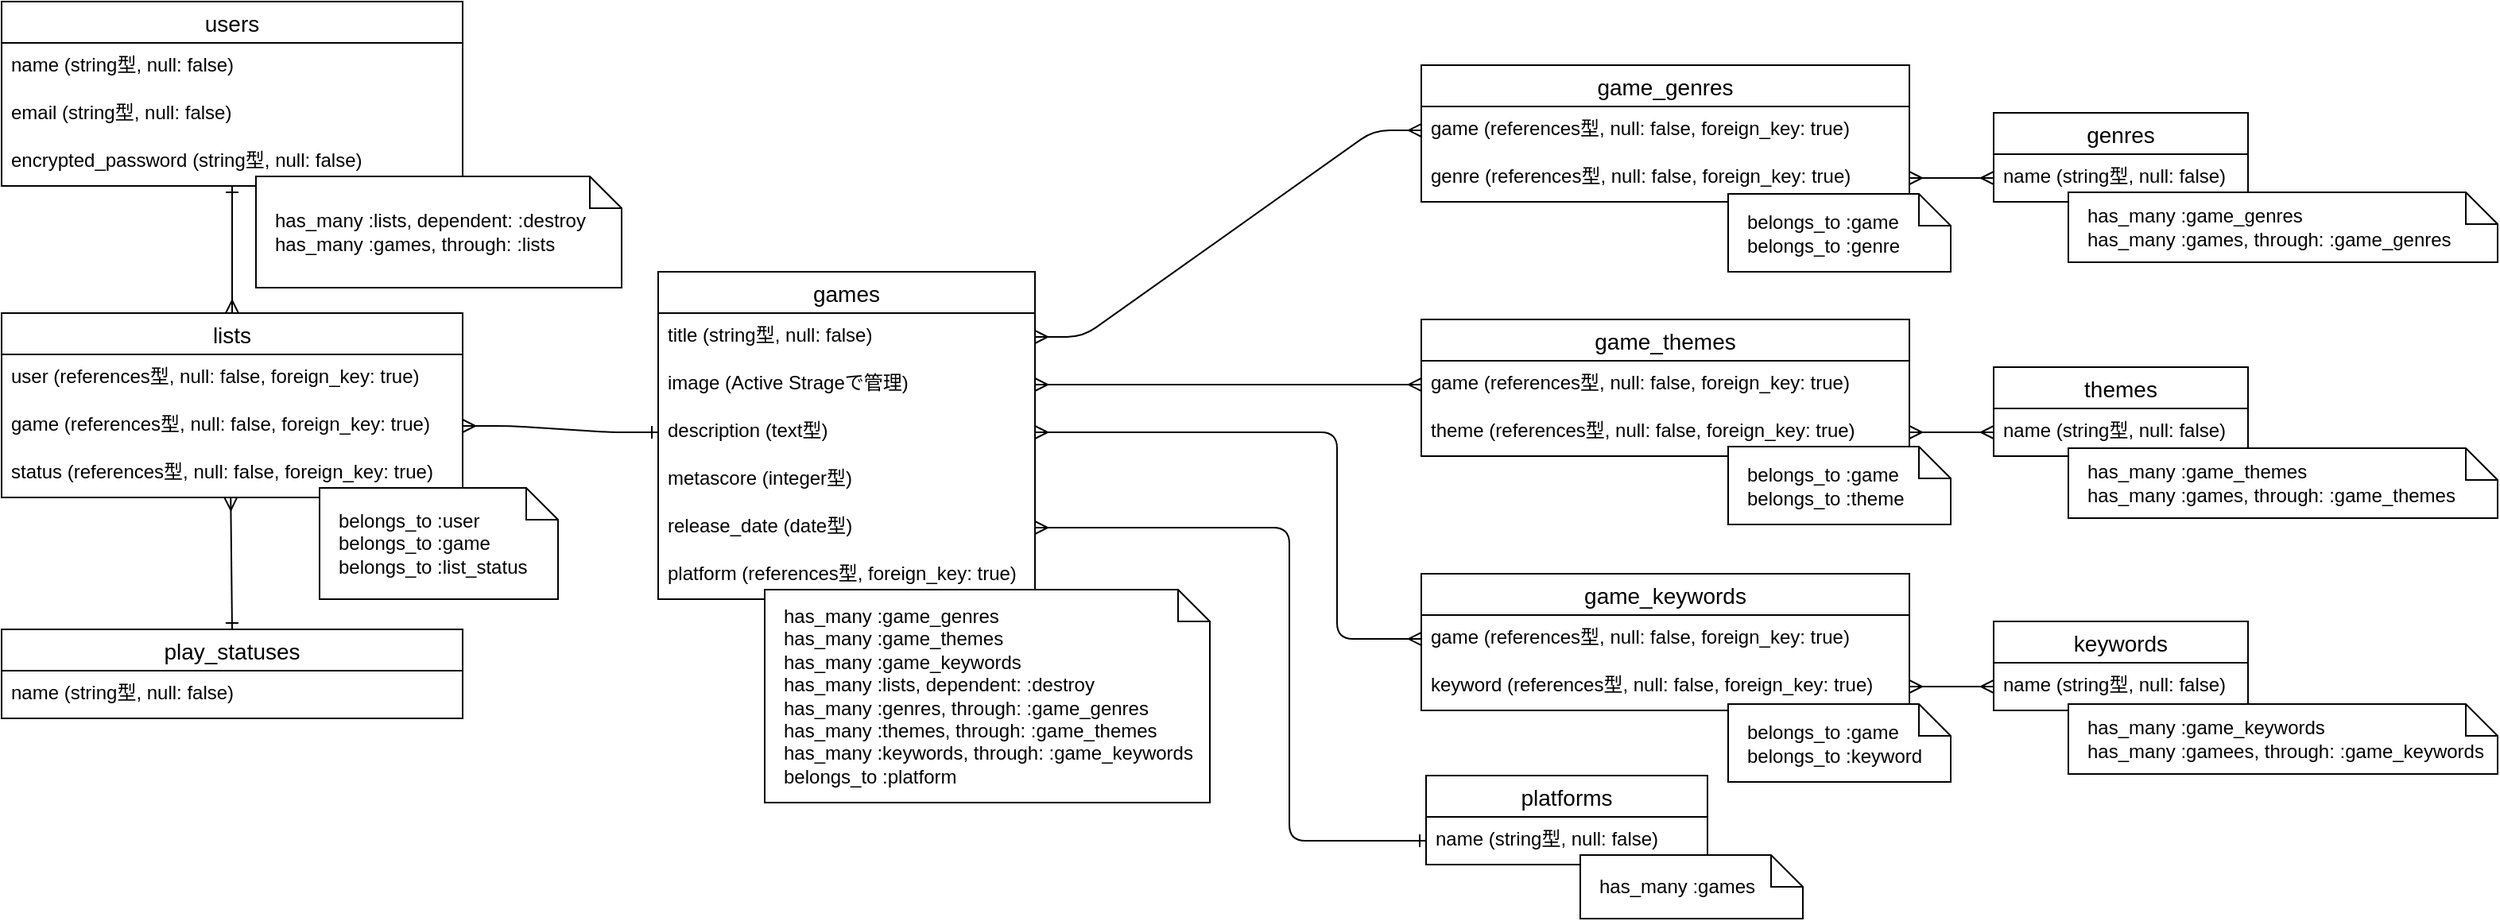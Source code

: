 <mxfile version="13.10.0" type="embed">
    <diagram id="2H4_-_0UPZGHksnb9LTJ" name="ページ1">
        <mxGraphModel dx="968" dy="498" grid="1" gridSize="10" guides="1" tooltips="1" connect="1" arrows="1" fold="1" page="1" pageScale="1" pageWidth="1654" pageHeight="1169" math="0" shadow="0">
            <root>
                <mxCell id="0"/>
                <mxCell id="1" parent="0"/>
                <mxCell id="10" value="" style="edgeStyle=orthogonalEdgeStyle;rounded=0;orthogonalLoop=1;jettySize=auto;html=1;startArrow=ERone;startFill=0;endArrow=ERmany;endFill=0;" parent="1" source="2" target="6" edge="1">
                    <mxGeometry relative="1" as="geometry"/>
                </mxCell>
                <mxCell id="2" value="users" style="swimlane;fontStyle=0;childLayout=stackLayout;horizontal=1;startSize=26;horizontalStack=0;resizeParent=1;resizeParentMax=0;resizeLast=0;collapsible=1;marginBottom=0;align=center;fontSize=14;" parent="1" vertex="1">
                    <mxGeometry x="40" y="40" width="290" height="116" as="geometry"/>
                </mxCell>
                <mxCell id="3" value="name (string型, null: false)" style="text;strokeColor=none;fillColor=none;spacingLeft=4;spacingRight=4;overflow=hidden;rotatable=0;points=[[0,0.5],[1,0.5]];portConstraint=eastwest;fontSize=12;" parent="2" vertex="1">
                    <mxGeometry y="26" width="290" height="30" as="geometry"/>
                </mxCell>
                <mxCell id="4" value="email (string型, null: false)" style="text;strokeColor=none;fillColor=none;spacingLeft=4;spacingRight=4;overflow=hidden;rotatable=0;points=[[0,0.5],[1,0.5]];portConstraint=eastwest;fontSize=12;" parent="2" vertex="1">
                    <mxGeometry y="56" width="290" height="30" as="geometry"/>
                </mxCell>
                <mxCell id="5" value="encrypted_password (string型, null: false)" style="text;strokeColor=none;fillColor=none;spacingLeft=4;spacingRight=4;overflow=hidden;rotatable=0;points=[[0,0.5],[1,0.5]];portConstraint=eastwest;fontSize=12;" parent="2" vertex="1">
                    <mxGeometry y="86" width="290" height="30" as="geometry"/>
                </mxCell>
                <mxCell id="6" value="lists" style="swimlane;fontStyle=0;childLayout=stackLayout;horizontal=1;startSize=26;horizontalStack=0;resizeParent=1;resizeParentMax=0;resizeLast=0;collapsible=1;marginBottom=0;align=center;fontSize=14;" parent="1" vertex="1">
                    <mxGeometry x="40" y="236" width="290" height="116" as="geometry"/>
                </mxCell>
                <mxCell id="7" value="user (references型, null: false, foreign_key: true)" style="text;strokeColor=none;fillColor=none;spacingLeft=4;spacingRight=4;overflow=hidden;rotatable=0;points=[[0,0.5],[1,0.5]];portConstraint=eastwest;fontSize=12;" parent="6" vertex="1">
                    <mxGeometry y="26" width="290" height="30" as="geometry"/>
                </mxCell>
                <mxCell id="8" value="game (references型, null: false, foreign_key: true)" style="text;strokeColor=none;fillColor=none;spacingLeft=4;spacingRight=4;overflow=hidden;rotatable=0;points=[[0,0.5],[1,0.5]];portConstraint=eastwest;fontSize=12;" parent="6" vertex="1">
                    <mxGeometry y="56" width="290" height="30" as="geometry"/>
                </mxCell>
                <mxCell id="9" value="status (references型, null: false, foreign_key: true)" style="text;strokeColor=none;fillColor=none;spacingLeft=4;spacingRight=4;overflow=hidden;rotatable=0;points=[[0,0.5],[1,0.5]];portConstraint=eastwest;fontSize=12;" parent="6" vertex="1">
                    <mxGeometry y="86" width="290" height="30" as="geometry"/>
                </mxCell>
                <mxCell id="11" value="games" style="swimlane;fontStyle=0;childLayout=stackLayout;horizontal=1;startSize=26;horizontalStack=0;resizeParent=1;resizeParentMax=0;resizeLast=0;collapsible=1;marginBottom=0;align=center;fontSize=14;" parent="1" vertex="1">
                    <mxGeometry x="453" y="210" width="237" height="206" as="geometry"/>
                </mxCell>
                <mxCell id="12" value="title (string型, null: false)" style="text;strokeColor=none;fillColor=none;spacingLeft=4;spacingRight=4;overflow=hidden;rotatable=0;points=[[0,0.5],[1,0.5]];portConstraint=eastwest;fontSize=12;" parent="11" vertex="1">
                    <mxGeometry y="26" width="237" height="30" as="geometry"/>
                </mxCell>
                <mxCell id="41" value="image (Active Strageで管理)" style="text;strokeColor=none;fillColor=none;spacingLeft=4;spacingRight=4;overflow=hidden;rotatable=0;points=[[0,0.5],[1,0.5]];portConstraint=eastwest;fontSize=12;" parent="11" vertex="1">
                    <mxGeometry y="56" width="237" height="30" as="geometry"/>
                </mxCell>
                <mxCell id="13" value="description (text型)" style="text;strokeColor=none;fillColor=none;spacingLeft=4;spacingRight=4;overflow=hidden;rotatable=0;points=[[0,0.5],[1,0.5]];portConstraint=eastwest;fontSize=12;" parent="11" vertex="1">
                    <mxGeometry y="86" width="237" height="30" as="geometry"/>
                </mxCell>
                <mxCell id="18" value="metascore (integer型)" style="text;strokeColor=none;fillColor=none;spacingLeft=4;spacingRight=4;overflow=hidden;rotatable=0;points=[[0,0.5],[1,0.5]];portConstraint=eastwest;fontSize=12;" parent="11" vertex="1">
                    <mxGeometry y="116" width="237" height="30" as="geometry"/>
                </mxCell>
                <mxCell id="103" value="release_date (date型)" style="text;strokeColor=none;fillColor=none;spacingLeft=4;spacingRight=4;overflow=hidden;rotatable=0;points=[[0,0.5],[1,0.5]];portConstraint=eastwest;fontSize=12;" vertex="1" parent="11">
                    <mxGeometry y="146" width="237" height="30" as="geometry"/>
                </mxCell>
                <mxCell id="104" value="platform (references型, foreign_key: true)" style="text;strokeColor=none;fillColor=none;spacingLeft=4;spacingRight=4;overflow=hidden;rotatable=0;points=[[0,0.5],[1,0.5]];portConstraint=eastwest;fontSize=12;" vertex="1" parent="11">
                    <mxGeometry y="176" width="237" height="30" as="geometry"/>
                </mxCell>
                <mxCell id="21" value="genres" style="swimlane;fontStyle=0;childLayout=stackLayout;horizontal=1;startSize=26;horizontalStack=0;resizeParent=1;resizeParentMax=0;resizeLast=0;collapsible=1;marginBottom=0;align=center;fontSize=14;" parent="1" vertex="1">
                    <mxGeometry x="1293" y="110" width="160" height="56" as="geometry"/>
                </mxCell>
                <mxCell id="22" value="name (string型, null: false)" style="text;strokeColor=none;fillColor=none;spacingLeft=4;spacingRight=4;overflow=hidden;rotatable=0;points=[[0,0.5],[1,0.5]];portConstraint=eastwest;fontSize=12;" parent="21" vertex="1">
                    <mxGeometry y="26" width="160" height="30" as="geometry"/>
                </mxCell>
                <mxCell id="31" value="themes" style="swimlane;fontStyle=0;childLayout=stackLayout;horizontal=1;startSize=26;horizontalStack=0;resizeParent=1;resizeParentMax=0;resizeLast=0;collapsible=1;marginBottom=0;align=center;fontSize=14;" parent="1" vertex="1">
                    <mxGeometry x="1293" y="270" width="160" height="56" as="geometry"/>
                </mxCell>
                <mxCell id="32" value="name (string型, null: false)" style="text;strokeColor=none;fillColor=none;spacingLeft=4;spacingRight=4;overflow=hidden;rotatable=0;points=[[0,0.5],[1,0.5]];portConstraint=eastwest;fontSize=12;" parent="31" vertex="1">
                    <mxGeometry y="26" width="160" height="30" as="geometry"/>
                </mxCell>
                <mxCell id="39" value="keywords" style="swimlane;fontStyle=0;childLayout=stackLayout;horizontal=1;startSize=26;horizontalStack=0;resizeParent=1;resizeParentMax=0;resizeLast=0;collapsible=1;marginBottom=0;align=center;fontSize=14;" parent="1" vertex="1">
                    <mxGeometry x="1293" y="430" width="160" height="56" as="geometry"/>
                </mxCell>
                <mxCell id="40" value="name (string型, null: false)" style="text;strokeColor=none;fillColor=none;spacingLeft=4;spacingRight=4;overflow=hidden;rotatable=0;points=[[0,0.5],[1,0.5]];portConstraint=eastwest;fontSize=12;" parent="39" vertex="1">
                    <mxGeometry y="26" width="160" height="30" as="geometry"/>
                </mxCell>
                <mxCell id="46" value="game_genres" style="swimlane;fontStyle=0;childLayout=stackLayout;horizontal=1;startSize=26;horizontalStack=0;resizeParent=1;resizeParentMax=0;resizeLast=0;collapsible=1;marginBottom=0;align=center;fontSize=14;" parent="1" vertex="1">
                    <mxGeometry x="933" y="80" width="307" height="86" as="geometry"/>
                </mxCell>
                <mxCell id="88" value="game (references型, null: false, foreign_key: true)" style="text;strokeColor=none;fillColor=none;spacingLeft=4;spacingRight=4;overflow=hidden;rotatable=0;points=[[0,0.5],[1,0.5]];portConstraint=eastwest;fontSize=12;" parent="46" vertex="1">
                    <mxGeometry y="26" width="307" height="30" as="geometry"/>
                </mxCell>
                <mxCell id="49" value="genre (references型, null: false, foreign_key: true)" style="text;strokeColor=none;fillColor=none;spacingLeft=4;spacingRight=4;overflow=hidden;rotatable=0;points=[[0,0.5],[1,0.5]];portConstraint=eastwest;fontSize=12;" parent="46" vertex="1">
                    <mxGeometry y="56" width="307" height="30" as="geometry"/>
                </mxCell>
                <mxCell id="50" value="game_themes" style="swimlane;fontStyle=0;childLayout=stackLayout;horizontal=1;startSize=26;horizontalStack=0;resizeParent=1;resizeParentMax=0;resizeLast=0;collapsible=1;marginBottom=0;align=center;fontSize=14;" parent="1" vertex="1">
                    <mxGeometry x="933" y="240" width="307" height="86" as="geometry"/>
                </mxCell>
                <mxCell id="51" value="game (references型, null: false, foreign_key: true)" style="text;strokeColor=none;fillColor=none;spacingLeft=4;spacingRight=4;overflow=hidden;rotatable=0;points=[[0,0.5],[1,0.5]];portConstraint=eastwest;fontSize=12;" parent="50" vertex="1">
                    <mxGeometry y="26" width="307" height="30" as="geometry"/>
                </mxCell>
                <mxCell id="52" value="theme (references型, null: false, foreign_key: true)" style="text;strokeColor=none;fillColor=none;spacingLeft=4;spacingRight=4;overflow=hidden;rotatable=0;points=[[0,0.5],[1,0.5]];portConstraint=eastwest;fontSize=12;" parent="50" vertex="1">
                    <mxGeometry y="56" width="307" height="30" as="geometry"/>
                </mxCell>
                <mxCell id="53" value="game_keywords" style="swimlane;fontStyle=0;childLayout=stackLayout;horizontal=1;startSize=26;horizontalStack=0;resizeParent=1;resizeParentMax=0;resizeLast=0;collapsible=1;marginBottom=0;align=center;fontSize=14;" parent="1" vertex="1">
                    <mxGeometry x="933" y="400" width="307" height="86" as="geometry"/>
                </mxCell>
                <mxCell id="54" value="game (references型, null: false, foreign_key: true)" style="text;strokeColor=none;fillColor=none;spacingLeft=4;spacingRight=4;overflow=hidden;rotatable=0;points=[[0,0.5],[1,0.5]];portConstraint=eastwest;fontSize=12;" parent="53" vertex="1">
                    <mxGeometry y="26" width="307" height="30" as="geometry"/>
                </mxCell>
                <mxCell id="55" value="keyword (references型, null: false, foreign_key: true)" style="text;strokeColor=none;fillColor=none;spacingLeft=4;spacingRight=4;overflow=hidden;rotatable=0;points=[[0,0.5],[1,0.5]];portConstraint=eastwest;fontSize=12;" parent="53" vertex="1">
                    <mxGeometry y="56" width="307" height="30" as="geometry"/>
                </mxCell>
                <mxCell id="56" value="" style="edgeStyle=entityRelationEdgeStyle;fontSize=12;html=1;endArrow=ERmany;startArrow=ERmany;exitX=1;exitY=0.5;exitDx=0;exitDy=0;entryX=0;entryY=0.5;entryDx=0;entryDy=0;" parent="1" source="12" target="88" edge="1">
                    <mxGeometry width="100" height="100" relative="1" as="geometry">
                        <mxPoint x="613" y="570" as="sourcePoint"/>
                        <mxPoint x="773" y="151" as="targetPoint"/>
                    </mxGeometry>
                </mxCell>
                <mxCell id="58" value="" style="edgeStyle=entityRelationEdgeStyle;fontSize=12;html=1;endArrow=ERmany;startArrow=ERmany;exitX=1;exitY=0.5;exitDx=0;exitDy=0;entryX=0;entryY=0.5;entryDx=0;entryDy=0;" parent="1" source="49" target="22" edge="1">
                    <mxGeometry width="100" height="100" relative="1" as="geometry">
                        <mxPoint x="1030" y="251" as="sourcePoint"/>
                        <mxPoint x="1080" y="251" as="targetPoint"/>
                    </mxGeometry>
                </mxCell>
                <mxCell id="59" value="" style="edgeStyle=entityRelationEdgeStyle;fontSize=12;html=1;endArrow=ERmany;startArrow=ERmany;entryX=0;entryY=0.5;entryDx=0;entryDy=0;exitX=1;exitY=0.5;exitDx=0;exitDy=0;" parent="1" source="41" target="51" edge="1">
                    <mxGeometry width="100" height="100" relative="1" as="geometry">
                        <mxPoint x="613" y="341" as="sourcePoint"/>
                        <mxPoint x="693" y="370" as="targetPoint"/>
                    </mxGeometry>
                </mxCell>
                <mxCell id="60" value="" style="edgeStyle=entityRelationEdgeStyle;fontSize=12;html=1;endArrow=ERmany;startArrow=ERmany;entryX=0;entryY=0.5;entryDx=0;entryDy=0;exitX=1;exitY=0.5;exitDx=0;exitDy=0;" parent="1" source="52" target="32" edge="1">
                    <mxGeometry width="100" height="100" relative="1" as="geometry">
                        <mxPoint x="1043" y="401" as="sourcePoint"/>
                        <mxPoint x="1083" y="400" as="targetPoint"/>
                    </mxGeometry>
                </mxCell>
                <mxCell id="61" value="" style="edgeStyle=orthogonalEdgeStyle;fontSize=12;html=1;endArrow=ERmany;startArrow=ERmany;entryX=0;entryY=0.5;entryDx=0;entryDy=0;exitX=1;exitY=0.5;exitDx=0;exitDy=0;" parent="1" source="13" target="54" edge="1">
                    <mxGeometry width="100" height="100" relative="1" as="geometry">
                        <mxPoint x="613" y="371" as="sourcePoint"/>
                        <mxPoint x="703" y="381" as="targetPoint"/>
                        <Array as="points">
                            <mxPoint x="880" y="311"/>
                            <mxPoint x="880" y="441"/>
                        </Array>
                    </mxGeometry>
                </mxCell>
                <mxCell id="62" value="" style="edgeStyle=entityRelationEdgeStyle;fontSize=12;html=1;endArrow=ERmany;startArrow=ERmany;entryX=0;entryY=0.5;entryDx=0;entryDy=0;exitX=1;exitY=0.5;exitDx=0;exitDy=0;" parent="1" source="55" target="40" edge="1">
                    <mxGeometry width="100" height="100" relative="1" as="geometry">
                        <mxPoint x="1023" y="441" as="sourcePoint"/>
                        <mxPoint x="1103" y="441" as="targetPoint"/>
                    </mxGeometry>
                </mxCell>
                <mxCell id="64" value="platforms" style="swimlane;fontStyle=0;childLayout=stackLayout;horizontal=1;startSize=26;horizontalStack=0;resizeParent=1;resizeParentMax=0;resizeLast=0;collapsible=1;marginBottom=0;align=center;fontSize=14;" parent="1" vertex="1">
                    <mxGeometry x="936" y="527" width="177" height="56" as="geometry"/>
                </mxCell>
                <mxCell id="65" value="name (string型, null: false)" style="text;strokeColor=none;fillColor=none;spacingLeft=4;spacingRight=4;overflow=hidden;rotatable=0;points=[[0,0.5],[1,0.5]];portConstraint=eastwest;fontSize=12;" parent="64" vertex="1">
                    <mxGeometry y="26" width="177" height="30" as="geometry"/>
                </mxCell>
                <mxCell id="71" value="" style="edgeStyle=orthogonalEdgeStyle;fontSize=12;html=1;endArrow=ERone;endFill=0;exitX=1;exitY=0.5;exitDx=0;exitDy=0;entryX=0;entryY=0.5;entryDx=0;entryDy=0;startArrow=ERmany;startFill=0;" parent="1" source="103" target="65" edge="1">
                    <mxGeometry width="100" height="100" relative="1" as="geometry">
                        <mxPoint x="630" y="601" as="sourcePoint"/>
                        <mxPoint x="593" y="560" as="targetPoint"/>
                        <Array as="points">
                            <mxPoint x="850" y="371"/>
                            <mxPoint x="850" y="568"/>
                        </Array>
                    </mxGeometry>
                </mxCell>
                <mxCell id="73" value="" style="edgeStyle=entityRelationEdgeStyle;fontSize=12;html=1;endArrow=ERone;entryX=0;entryY=0.5;entryDx=0;entryDy=0;exitX=1;exitY=0.5;exitDx=0;exitDy=0;startArrow=ERmany;startFill=0;endFill=0;" parent="1" source="8" target="13" edge="1">
                    <mxGeometry width="100" height="100" relative="1" as="geometry">
                        <mxPoint x="370" y="440" as="sourcePoint"/>
                        <mxPoint x="470" y="340" as="targetPoint"/>
                    </mxGeometry>
                </mxCell>
                <mxCell id="74" value="has_many :lists, dependent: :destroy&lt;br&gt;has_many :games, through: :lists" style="shape=note;size=20;whiteSpace=wrap;html=1;align=left;spacingLeft=10;" parent="1" vertex="1">
                    <mxGeometry x="200" y="150" width="230" height="70" as="geometry"/>
                </mxCell>
                <mxCell id="77" value="play_statuses" style="swimlane;fontStyle=0;childLayout=stackLayout;horizontal=1;startSize=26;horizontalStack=0;resizeParent=1;resizeParentMax=0;resizeLast=0;collapsible=1;marginBottom=0;align=center;fontSize=14;" parent="1" vertex="1">
                    <mxGeometry x="40" y="435" width="290" height="56" as="geometry"/>
                </mxCell>
                <mxCell id="78" value="name (string型, null: false)" style="text;strokeColor=none;fillColor=none;spacingLeft=4;spacingRight=4;overflow=hidden;rotatable=0;points=[[0,0.5],[1,0.5]];portConstraint=eastwest;fontSize=12;" parent="77" vertex="1">
                    <mxGeometry y="26" width="290" height="30" as="geometry"/>
                </mxCell>
                <mxCell id="81" value="" style="rounded=0;orthogonalLoop=1;jettySize=auto;html=1;startArrow=ERone;startFill=0;endArrow=ERmany;endFill=0;exitX=0.5;exitY=0;exitDx=0;exitDy=0;entryX=0.497;entryY=1;entryDx=0;entryDy=0;entryPerimeter=0;" parent="1" source="77" target="9" edge="1">
                    <mxGeometry relative="1" as="geometry">
                        <mxPoint x="220" y="400" as="sourcePoint"/>
                        <mxPoint x="183" y="370" as="targetPoint"/>
                    </mxGeometry>
                </mxCell>
                <mxCell id="82" value="belongs_to :user&lt;br&gt;&lt;div&gt;&lt;span&gt;belongs_to :game&lt;/span&gt;&lt;/div&gt;&lt;div&gt;&lt;span&gt;belongs_to :list_status&lt;/span&gt;&lt;/div&gt;" style="shape=note;size=20;whiteSpace=wrap;html=1;align=left;spacingLeft=10;" parent="1" vertex="1">
                    <mxGeometry x="240" y="346" width="150" height="70" as="geometry"/>
                </mxCell>
                <mxCell id="84" value="has_many :game_genres&lt;br&gt;has_many :game_themes&lt;br&gt;has_many :game_keywords&lt;br&gt;has_many :lists, dependent: :destroy&lt;br&gt;has_many :genres, through: :game_genres&lt;br&gt;has_many :themes, through: :game_themes&lt;br&gt;has_many :keywords, through: :game_keywords&lt;br&gt;belongs_to :platform" style="shape=note;size=20;whiteSpace=wrap;html=1;align=left;spacingLeft=10;" parent="1" vertex="1">
                    <mxGeometry x="520" y="410" width="280" height="134" as="geometry"/>
                </mxCell>
                <mxCell id="90" value="&lt;span&gt;belongs_to :game&lt;/span&gt;&lt;br&gt;&lt;div&gt;&lt;span&gt;belongs_to :genre&lt;/span&gt;&lt;/div&gt;" style="shape=note;size=20;whiteSpace=wrap;html=1;align=left;spacingLeft=10;" parent="1" vertex="1">
                    <mxGeometry x="1126" y="161" width="140" height="49" as="geometry"/>
                </mxCell>
                <mxCell id="91" value="&lt;span&gt;belongs_to :game&lt;/span&gt;&lt;br&gt;&lt;div&gt;&lt;span&gt;belongs_to :theme&lt;/span&gt;&lt;/div&gt;" style="shape=note;size=20;whiteSpace=wrap;html=1;align=left;spacingLeft=10;" parent="1" vertex="1">
                    <mxGeometry x="1126" y="320" width="140" height="49" as="geometry"/>
                </mxCell>
                <mxCell id="92" value="&lt;span&gt;belongs_to :game&lt;/span&gt;&lt;br&gt;&lt;div&gt;&lt;span&gt;belongs_to :keyword&lt;/span&gt;&lt;/div&gt;" style="shape=note;size=20;whiteSpace=wrap;html=1;align=left;spacingLeft=10;" parent="1" vertex="1">
                    <mxGeometry x="1126" y="482" width="140" height="49" as="geometry"/>
                </mxCell>
                <mxCell id="93" value="has_many :game_genres&lt;br&gt;has_many :games, through: :game_genres" style="shape=note;size=20;whiteSpace=wrap;html=1;align=left;spacingLeft=10;" parent="1" vertex="1">
                    <mxGeometry x="1340" y="160" width="270" height="44" as="geometry"/>
                </mxCell>
                <mxCell id="94" value="has_many :game_themes&lt;br&gt;has_many :games, through: :game_themes" style="shape=note;size=20;whiteSpace=wrap;html=1;align=left;spacingLeft=10;" parent="1" vertex="1">
                    <mxGeometry x="1340" y="321" width="270" height="44" as="geometry"/>
                </mxCell>
                <mxCell id="95" value="has_many :game_keywords&lt;br&gt;has_many :gamees, through: :game_keywords" style="shape=note;size=20;whiteSpace=wrap;html=1;align=left;spacingLeft=10;" parent="1" vertex="1">
                    <mxGeometry x="1340" y="482" width="270" height="44" as="geometry"/>
                </mxCell>
                <mxCell id="97" value="has_many :games" style="shape=note;size=20;whiteSpace=wrap;html=1;align=left;spacingLeft=10;" parent="1" vertex="1">
                    <mxGeometry x="1033" y="577" width="140" height="40" as="geometry"/>
                </mxCell>
            </root>
        </mxGraphModel>
    </diagram>
</mxfile>